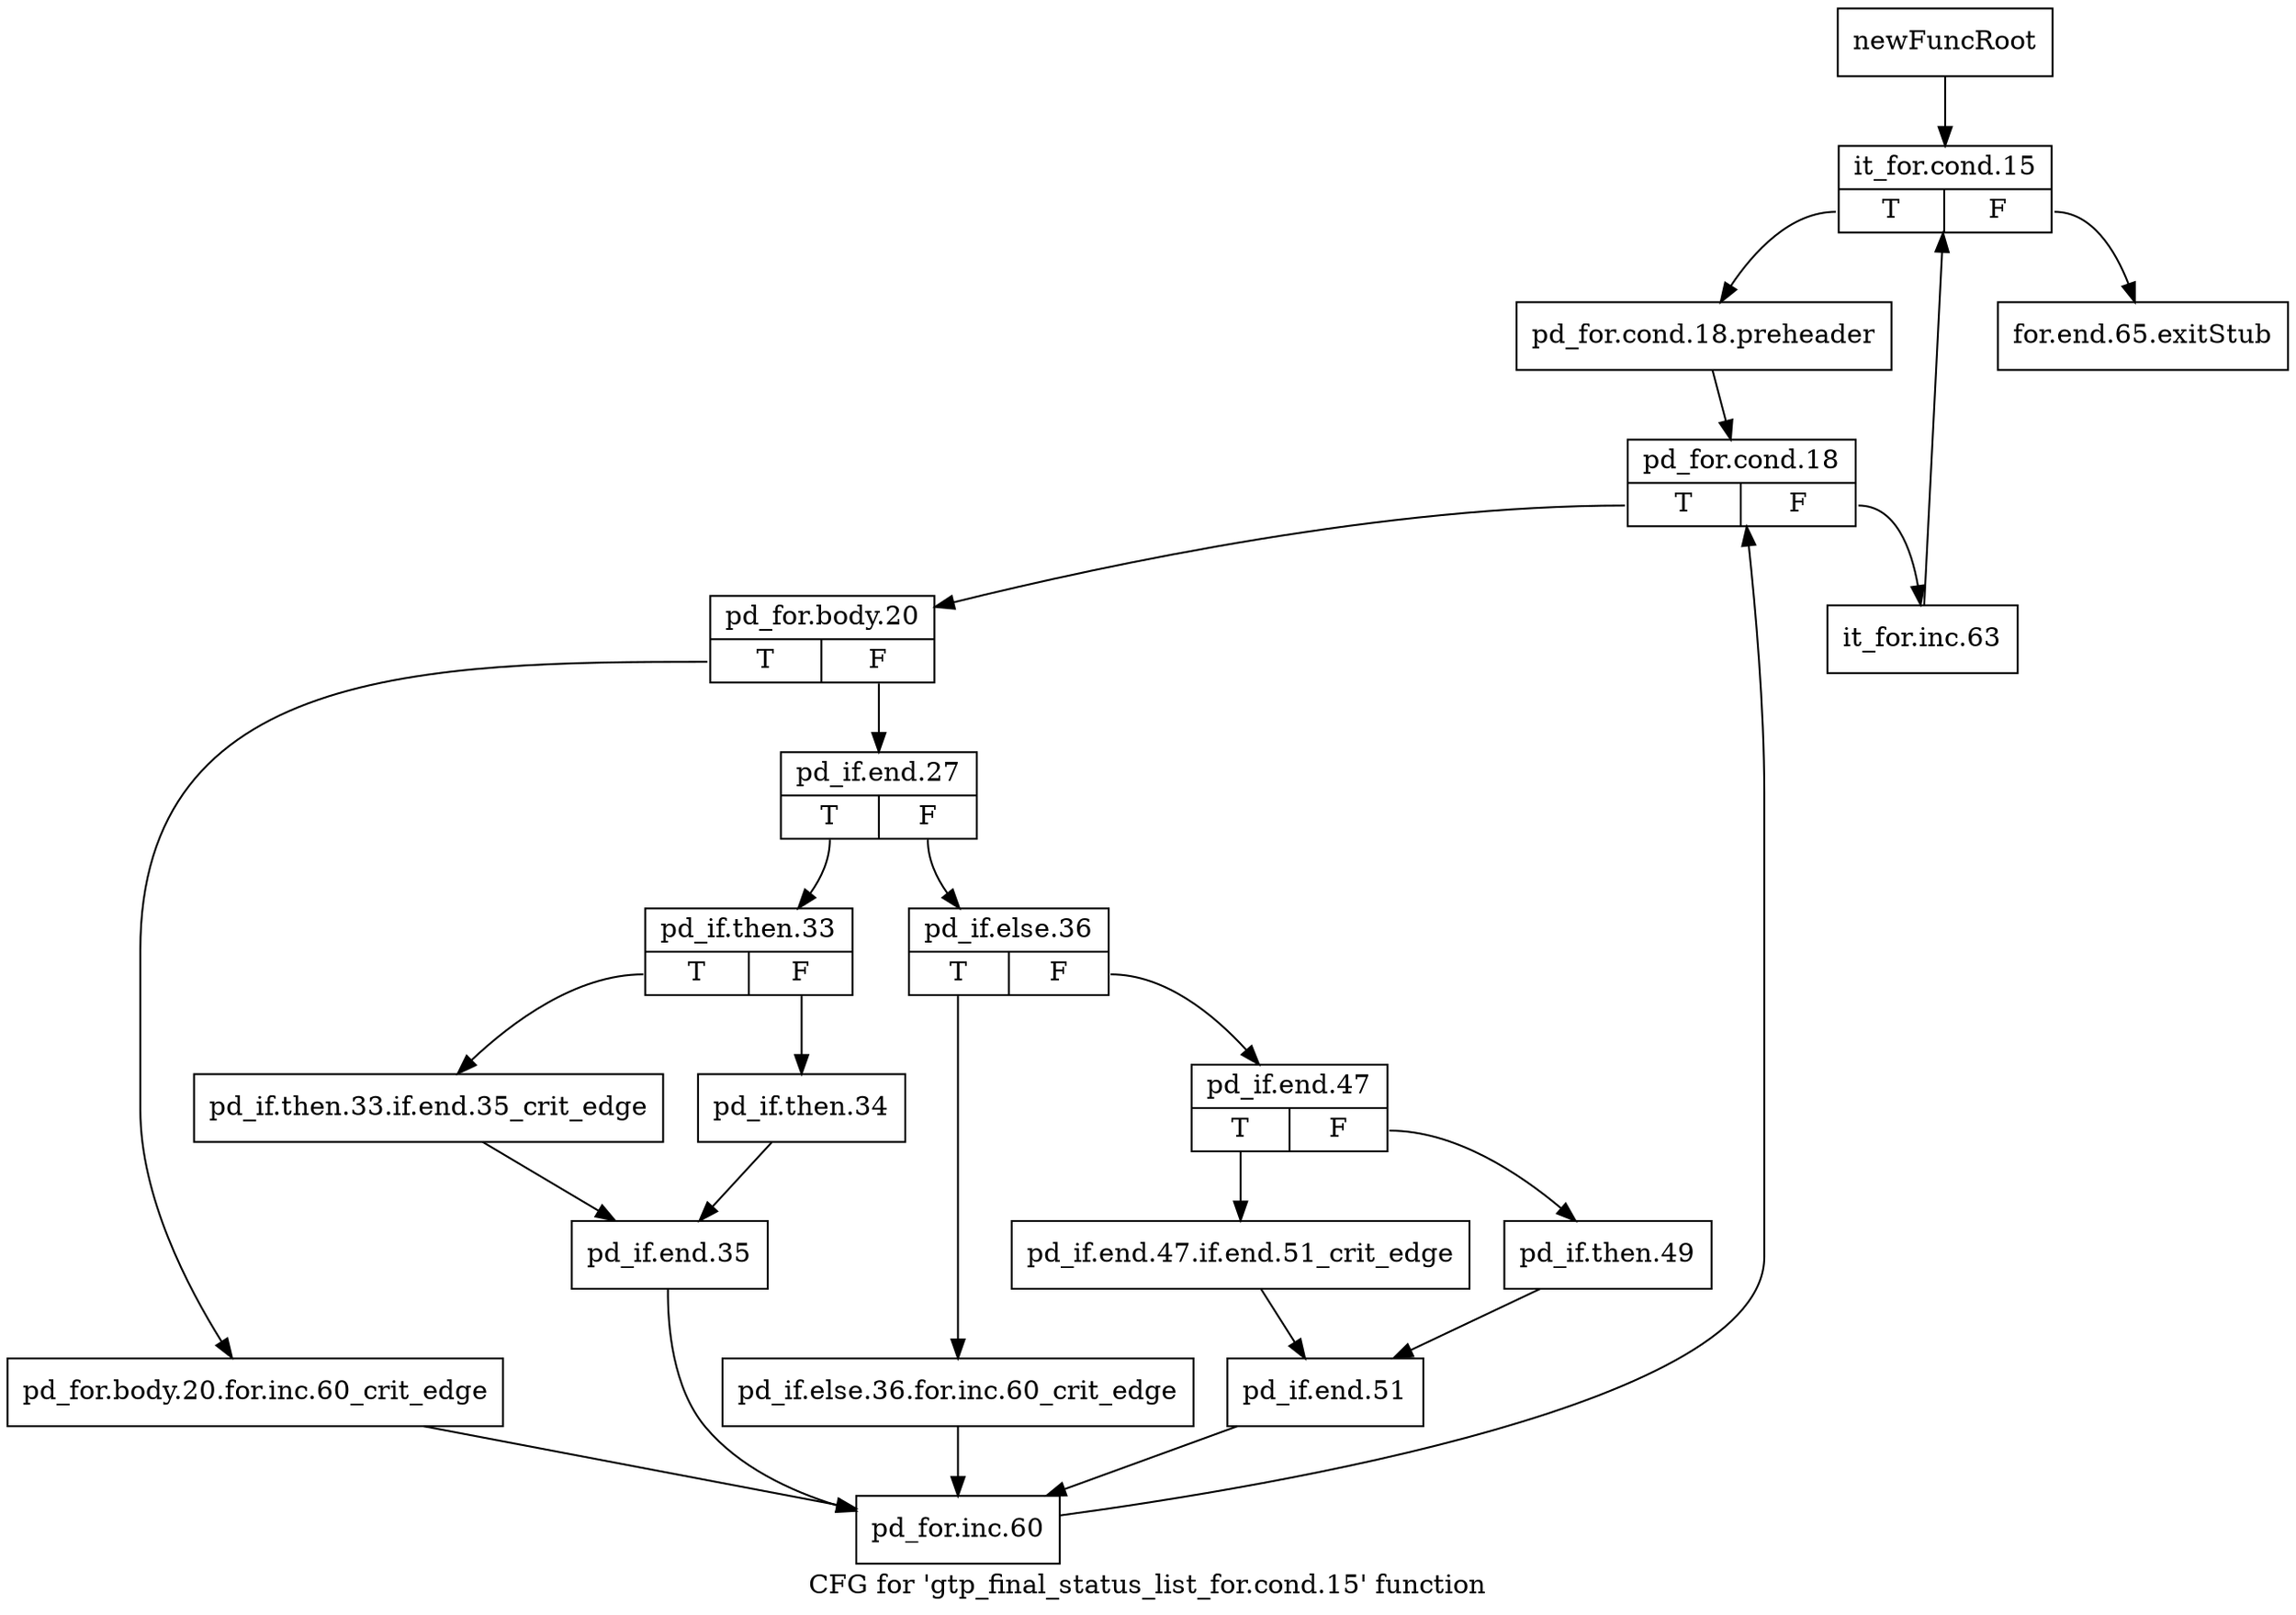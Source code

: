 digraph "CFG for 'gtp_final_status_list_for.cond.15' function" {
	label="CFG for 'gtp_final_status_list_for.cond.15' function";

	Node0x4771340 [shape=record,label="{newFuncRoot}"];
	Node0x4771340 -> Node0x4820050;
	Node0x4820000 [shape=record,label="{for.end.65.exitStub}"];
	Node0x4820050 [shape=record,label="{it_for.cond.15|{<s0>T|<s1>F}}"];
	Node0x4820050:s0 -> Node0x48200a0;
	Node0x4820050:s1 -> Node0x4820000;
	Node0x48200a0 [shape=record,label="{pd_for.cond.18.preheader}"];
	Node0x48200a0 -> Node0x48200f0;
	Node0x48200f0 [shape=record,label="{pd_for.cond.18|{<s0>T|<s1>F}}"];
	Node0x48200f0:s0 -> Node0x4820190;
	Node0x48200f0:s1 -> Node0x4820140;
	Node0x4820140 [shape=record,label="{it_for.inc.63}"];
	Node0x4820140 -> Node0x4820050;
	Node0x4820190 [shape=record,label="{pd_for.body.20|{<s0>T|<s1>F}}"];
	Node0x4820190:s0 -> Node0x4820550;
	Node0x4820190:s1 -> Node0x48201e0;
	Node0x48201e0 [shape=record,label="{pd_if.end.27|{<s0>T|<s1>F}}"];
	Node0x48201e0:s0 -> Node0x4820410;
	Node0x48201e0:s1 -> Node0x4820230;
	Node0x4820230 [shape=record,label="{pd_if.else.36|{<s0>T|<s1>F}}"];
	Node0x4820230:s0 -> Node0x48203c0;
	Node0x4820230:s1 -> Node0x4820280;
	Node0x4820280 [shape=record,label="{pd_if.end.47|{<s0>T|<s1>F}}"];
	Node0x4820280:s0 -> Node0x4820320;
	Node0x4820280:s1 -> Node0x48202d0;
	Node0x48202d0 [shape=record,label="{pd_if.then.49}"];
	Node0x48202d0 -> Node0x4820370;
	Node0x4820320 [shape=record,label="{pd_if.end.47.if.end.51_crit_edge}"];
	Node0x4820320 -> Node0x4820370;
	Node0x4820370 [shape=record,label="{pd_if.end.51}"];
	Node0x4820370 -> Node0x48205a0;
	Node0x48203c0 [shape=record,label="{pd_if.else.36.for.inc.60_crit_edge}"];
	Node0x48203c0 -> Node0x48205a0;
	Node0x4820410 [shape=record,label="{pd_if.then.33|{<s0>T|<s1>F}}"];
	Node0x4820410:s0 -> Node0x48204b0;
	Node0x4820410:s1 -> Node0x4820460;
	Node0x4820460 [shape=record,label="{pd_if.then.34}"];
	Node0x4820460 -> Node0x4820500;
	Node0x48204b0 [shape=record,label="{pd_if.then.33.if.end.35_crit_edge}"];
	Node0x48204b0 -> Node0x4820500;
	Node0x4820500 [shape=record,label="{pd_if.end.35}"];
	Node0x4820500 -> Node0x48205a0;
	Node0x4820550 [shape=record,label="{pd_for.body.20.for.inc.60_crit_edge}"];
	Node0x4820550 -> Node0x48205a0;
	Node0x48205a0 [shape=record,label="{pd_for.inc.60}"];
	Node0x48205a0 -> Node0x48200f0;
}
